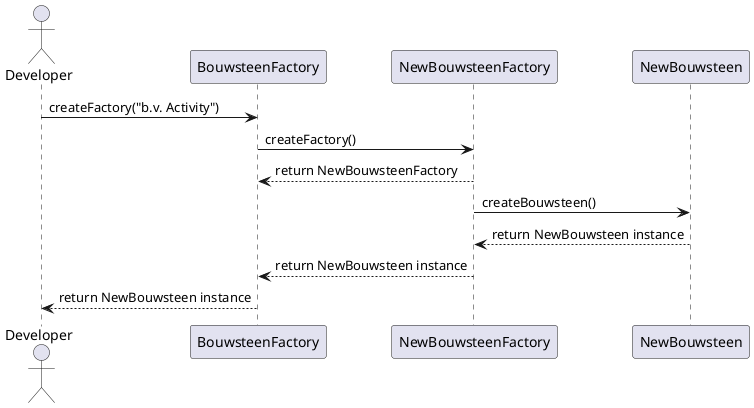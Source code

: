 @startuml
actor Developer

Developer -> BouwsteenFactory : createFactory("b.v. Activity")

BouwsteenFactory -> NewBouwsteenFactory : createFactory()
NewBouwsteenFactory --> BouwsteenFactory : return NewBouwsteenFactory

NewBouwsteenFactory -> NewBouwsteen : createBouwsteen()
NewBouwsteen --> NewBouwsteenFactory : return NewBouwsteen instance
NewBouwsteenFactory --> BouwsteenFactory : return NewBouwsteen instance

BouwsteenFactory --> Developer : return NewBouwsteen instance

@enduml

